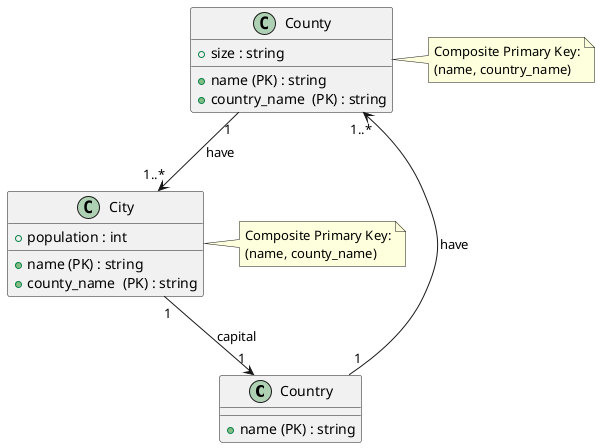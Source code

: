 @startuml

' Define classes
class Country {
    +name (PK) : string
}

class County {
    +name (PK) : string
    +size : string
    +country_name  (PK) : string
}


class City {
    +name (PK) : string
    +population : int
    +county_name  (PK) : string
}

' Relationships
Country "1" --> "1..*" County : have
County "1" --> "1..*" City : have
City "1" --> "1" Country : capital

note right of County
Composite Primary Key:
(name, country_name)
end note

note right of City
Composite Primary Key:
(name, county_name)
end note

@enduml